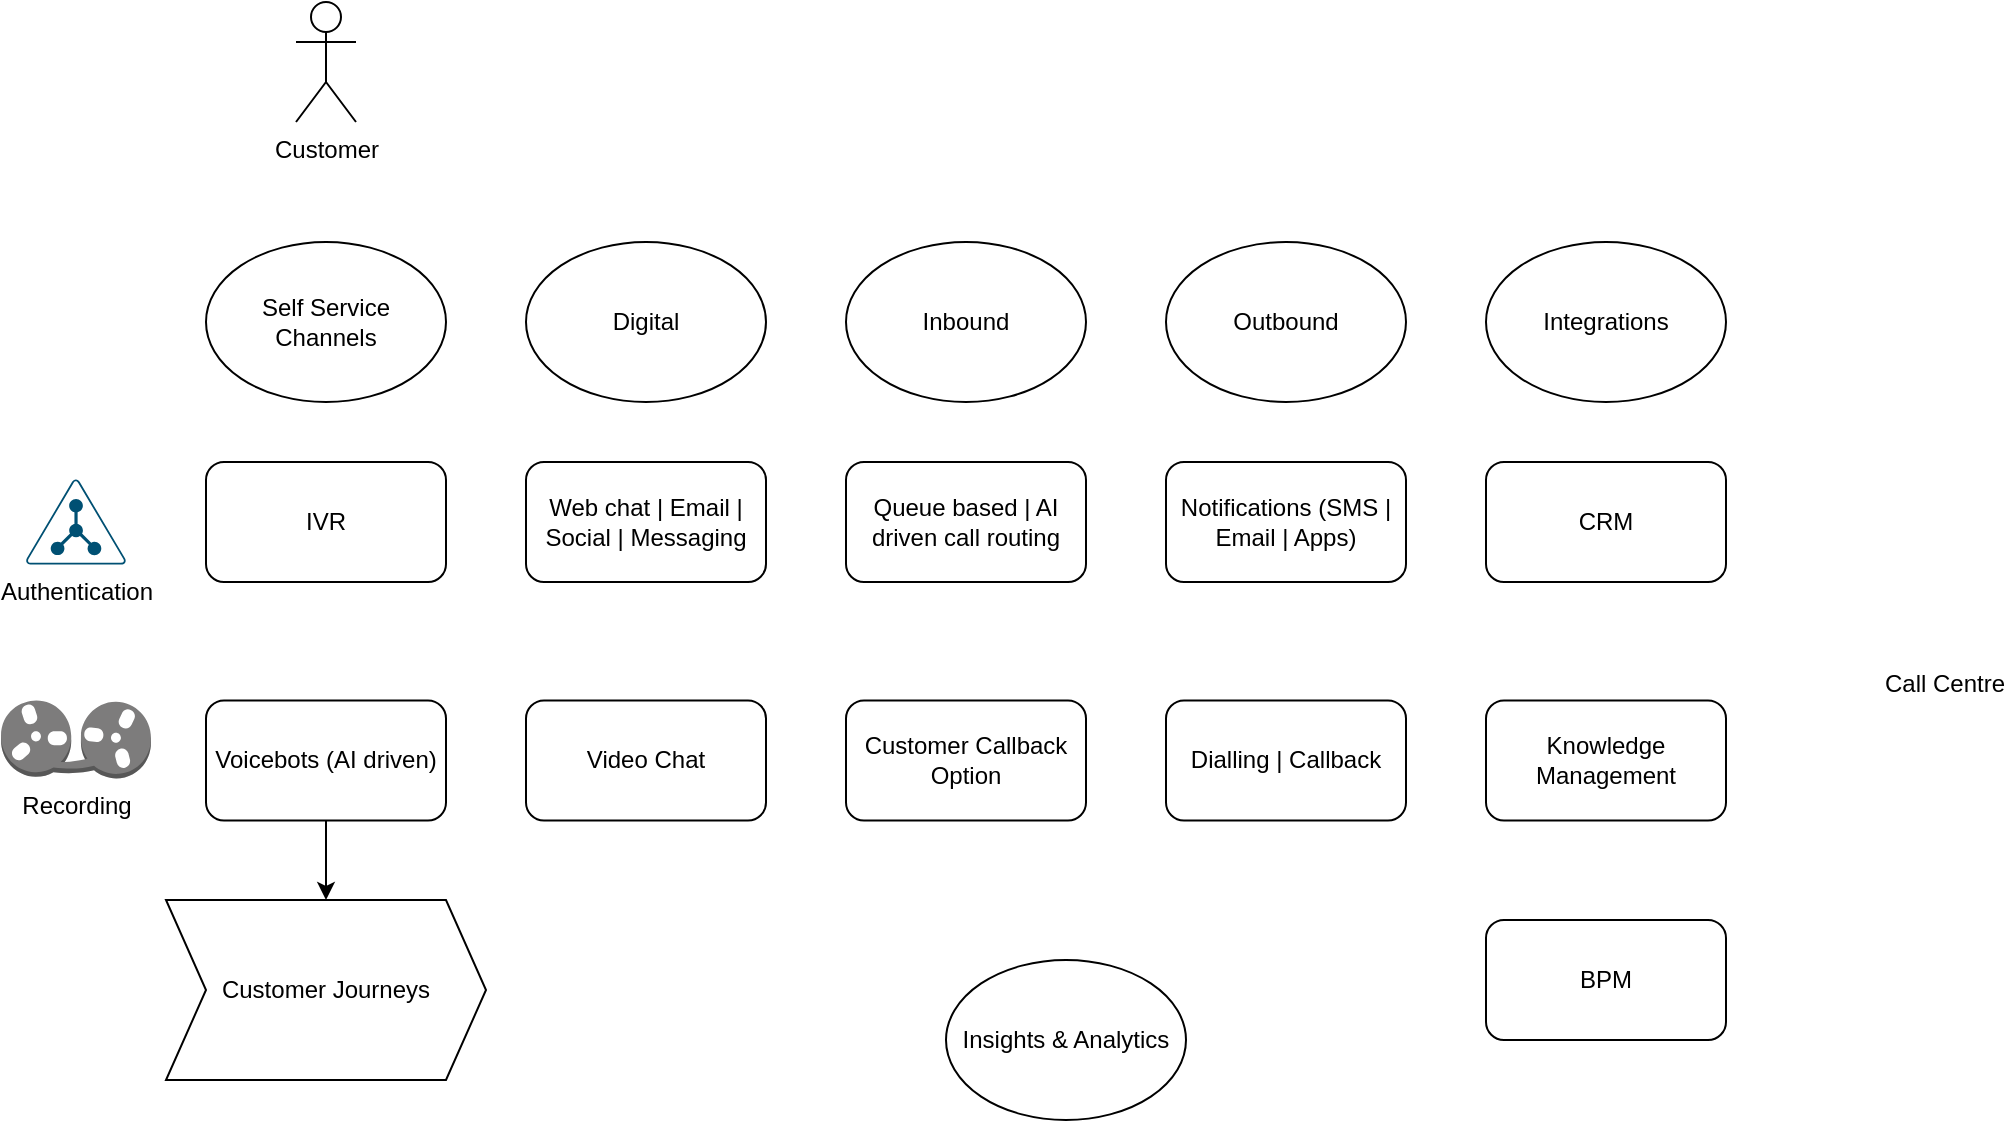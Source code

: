 <mxfile version="14.9.9" type="github">
  <diagram id="4SGCue6jYb8tVdYU8SUc" name="Page-1">
    <mxGraphModel dx="2333" dy="781" grid="1" gridSize="10" guides="1" tooltips="1" connect="1" arrows="1" fold="1" page="1" pageScale="1" pageWidth="850" pageHeight="1100" math="0" shadow="0">
      <root>
        <mxCell id="0" />
        <mxCell id="1" parent="0" />
        <mxCell id="OzxeWZkHRU7RLQRrjXuC-1" value="Customer" style="shape=umlActor;verticalLabelPosition=bottom;verticalAlign=top;html=1;outlineConnect=0;" vertex="1" parent="1">
          <mxGeometry x="85" y="31" width="30" height="60" as="geometry" />
        </mxCell>
        <mxCell id="OzxeWZkHRU7RLQRrjXuC-11" value="Call Centre" style="shape=image;html=1;verticalAlign=top;verticalLabelPosition=bottom;labelBackgroundColor=#ffffff;imageAspect=0;aspect=fixed;image=https://cdn4.iconfinder.com/data/icons/help-and-support-5/64/call-centre-service-customer-telephone-128.png" vertex="1" parent="1">
          <mxGeometry x="880" y="300" width="58" height="58" as="geometry" />
        </mxCell>
        <mxCell id="OzxeWZkHRU7RLQRrjXuC-13" value="Self Service Channels" style="ellipse;whiteSpace=wrap;html=1;" vertex="1" parent="1">
          <mxGeometry x="40" y="151" width="120" height="80" as="geometry" />
        </mxCell>
        <mxCell id="OzxeWZkHRU7RLQRrjXuC-14" value="Digital" style="ellipse;whiteSpace=wrap;html=1;" vertex="1" parent="1">
          <mxGeometry x="200" y="151" width="120" height="80" as="geometry" />
        </mxCell>
        <mxCell id="OzxeWZkHRU7RLQRrjXuC-15" value="Inbound" style="ellipse;whiteSpace=wrap;html=1;" vertex="1" parent="1">
          <mxGeometry x="360" y="151" width="120" height="80" as="geometry" />
        </mxCell>
        <mxCell id="OzxeWZkHRU7RLQRrjXuC-16" value="Outbound" style="ellipse;whiteSpace=wrap;html=1;" vertex="1" parent="1">
          <mxGeometry x="520" y="151" width="120" height="80" as="geometry" />
        </mxCell>
        <mxCell id="OzxeWZkHRU7RLQRrjXuC-17" value="Integrations" style="ellipse;whiteSpace=wrap;html=1;" vertex="1" parent="1">
          <mxGeometry x="680" y="151" width="120" height="80" as="geometry" />
        </mxCell>
        <mxCell id="OzxeWZkHRU7RLQRrjXuC-18" value="Insights &amp;amp; Analytics" style="ellipse;whiteSpace=wrap;html=1;" vertex="1" parent="1">
          <mxGeometry x="410" y="510" width="120" height="80" as="geometry" />
        </mxCell>
        <mxCell id="OzxeWZkHRU7RLQRrjXuC-19" value="IVR" style="rounded=1;whiteSpace=wrap;html=1;" vertex="1" parent="1">
          <mxGeometry x="40" y="261" width="120" height="60" as="geometry" />
        </mxCell>
        <mxCell id="OzxeWZkHRU7RLQRrjXuC-27" value="" style="edgeStyle=orthogonalEdgeStyle;rounded=0;orthogonalLoop=1;jettySize=auto;html=1;" edge="1" parent="1" source="OzxeWZkHRU7RLQRrjXuC-20" target="OzxeWZkHRU7RLQRrjXuC-26">
          <mxGeometry relative="1" as="geometry" />
        </mxCell>
        <mxCell id="OzxeWZkHRU7RLQRrjXuC-20" value="Voicebots (AI driven)" style="rounded=1;whiteSpace=wrap;html=1;" vertex="1" parent="1">
          <mxGeometry x="40" y="380.25" width="120" height="60" as="geometry" />
        </mxCell>
        <mxCell id="OzxeWZkHRU7RLQRrjXuC-23" value="Authentication" style="points=[[0.5,0,0],[0.765,0.48,0],[0.99,0.98,0],[0.5,1,0],[0.01,0.98,0],[0.235,0.48,0]];verticalLabelPosition=bottom;html=1;verticalAlign=top;aspect=fixed;align=center;pointerEvents=1;shape=mxgraph.cisco19.ldap;fillColor=#005073;strokeColor=none;" vertex="1" parent="1">
          <mxGeometry x="-50" y="269.75" width="50" height="42.5" as="geometry" />
        </mxCell>
        <mxCell id="OzxeWZkHRU7RLQRrjXuC-25" value="" style="shape=image;html=1;verticalAlign=top;verticalLabelPosition=bottom;labelBackgroundColor=#ffffff;imageAspect=0;aspect=fixed;image=https://cdn4.iconfinder.com/data/icons/pretty_office_3/128/binary-tree.png" vertex="1" parent="1">
          <mxGeometry x="66" y="312.25" width="68" height="68" as="geometry" />
        </mxCell>
        <mxCell id="OzxeWZkHRU7RLQRrjXuC-26" value="Customer Journeys" style="shape=step;perimeter=stepPerimeter;whiteSpace=wrap;html=1;fixedSize=1;" vertex="1" parent="1">
          <mxGeometry x="20" y="480" width="160" height="90" as="geometry" />
        </mxCell>
        <mxCell id="OzxeWZkHRU7RLQRrjXuC-29" value="Video Chat" style="rounded=1;whiteSpace=wrap;html=1;" vertex="1" parent="1">
          <mxGeometry x="200" y="380.25" width="120" height="60" as="geometry" />
        </mxCell>
        <mxCell id="OzxeWZkHRU7RLQRrjXuC-30" value="Web chat | Email | Social | Messaging" style="rounded=1;whiteSpace=wrap;html=1;" vertex="1" parent="1">
          <mxGeometry x="200" y="261" width="120" height="60" as="geometry" />
        </mxCell>
        <mxCell id="OzxeWZkHRU7RLQRrjXuC-31" value="Queue based | AI driven call routing" style="rounded=1;whiteSpace=wrap;html=1;" vertex="1" parent="1">
          <mxGeometry x="360" y="261" width="120" height="60" as="geometry" />
        </mxCell>
        <mxCell id="OzxeWZkHRU7RLQRrjXuC-32" value="Customer Callback Option" style="rounded=1;whiteSpace=wrap;html=1;" vertex="1" parent="1">
          <mxGeometry x="360" y="380.25" width="120" height="60" as="geometry" />
        </mxCell>
        <mxCell id="OzxeWZkHRU7RLQRrjXuC-33" value="Notifications (SMS | Email | Apps)" style="rounded=1;whiteSpace=wrap;html=1;" vertex="1" parent="1">
          <mxGeometry x="520" y="261" width="120" height="60" as="geometry" />
        </mxCell>
        <mxCell id="OzxeWZkHRU7RLQRrjXuC-34" value="Dialling | Callback" style="rounded=1;whiteSpace=wrap;html=1;" vertex="1" parent="1">
          <mxGeometry x="520" y="380.25" width="120" height="60" as="geometry" />
        </mxCell>
        <mxCell id="OzxeWZkHRU7RLQRrjXuC-35" value="Recording" style="outlineConnect=0;dashed=0;verticalLabelPosition=bottom;verticalAlign=top;align=center;html=1;shape=mxgraph.aws3.tape_storage;fillColor=#7D7C7C;gradientColor=none;" vertex="1" parent="1">
          <mxGeometry x="-62.5" y="380.25" width="75" height="39" as="geometry" />
        </mxCell>
        <mxCell id="OzxeWZkHRU7RLQRrjXuC-37" value="CRM" style="rounded=1;whiteSpace=wrap;html=1;" vertex="1" parent="1">
          <mxGeometry x="680" y="261" width="120" height="60" as="geometry" />
        </mxCell>
        <mxCell id="OzxeWZkHRU7RLQRrjXuC-38" value="Knowledge Management" style="rounded=1;whiteSpace=wrap;html=1;" vertex="1" parent="1">
          <mxGeometry x="680" y="380.25" width="120" height="60" as="geometry" />
        </mxCell>
        <mxCell id="OzxeWZkHRU7RLQRrjXuC-39" value="BPM" style="rounded=1;whiteSpace=wrap;html=1;" vertex="1" parent="1">
          <mxGeometry x="680" y="490" width="120" height="60" as="geometry" />
        </mxCell>
      </root>
    </mxGraphModel>
  </diagram>
</mxfile>
